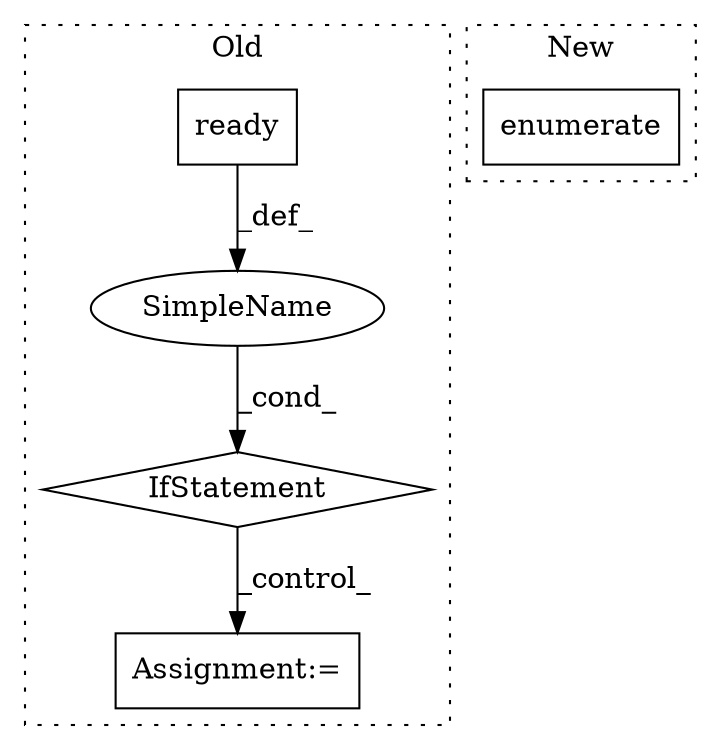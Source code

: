 digraph G {
subgraph cluster0 {
1 [label="ready" a="32" s="4359" l="7" shape="box"];
3 [label="IfStatement" a="25" s="4319,4415" l="4,2" shape="diamond"];
4 [label="SimpleName" a="42" s="" l="" shape="ellipse"];
5 [label="Assignment:=" a="7" s="4471,4585" l="61,2" shape="box"];
label = "Old";
style="dotted";
}
subgraph cluster1 {
2 [label="enumerate" a="32" s="4482,4508" l="10,1" shape="box"];
label = "New";
style="dotted";
}
1 -> 4 [label="_def_"];
3 -> 5 [label="_control_"];
4 -> 3 [label="_cond_"];
}
